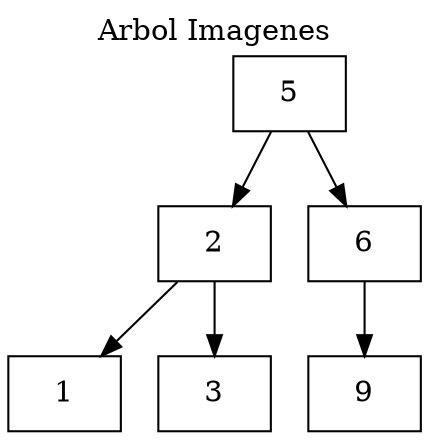 digraph G{
label="Arbol Imagenes"
labelloc = "t"
Nodo1583896486[label="5"  shape=box];
Nodo1120544356[label="2"  shape=box];
Nodo1982686503[label="1"  shape=box];
Nodo1120544356 -> Nodo1982686503;
Nodo349254430[label="3"  shape=box];
Nodo1120544356 -> Nodo349254430;
Nodo1583896486 -> Nodo1120544356;
Nodo144212805[label="6"  shape=box];
Nodo468872500[label="9"  shape=box];
Nodo144212805 -> Nodo468872500;
Nodo1583896486 -> Nodo144212805;
}
